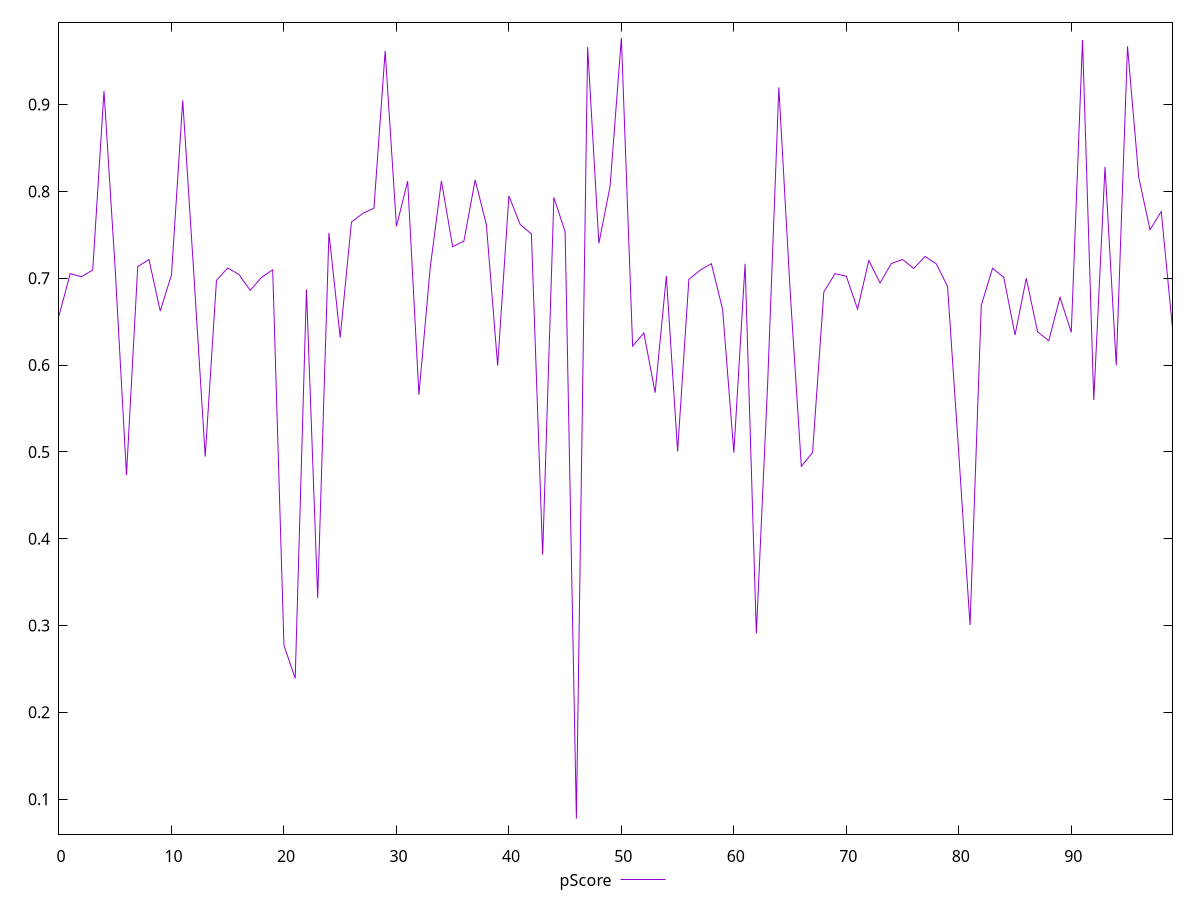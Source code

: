 reset

$pScore <<EOF
0 0.6567833003222746
1 0.7053332586973317
2 0.7016282899261934
3 0.7096262448254684
4 0.9156532495322414
5 0.7095329493292404
6 0.4733309939076647
7 0.7134422680763867
8 0.7214966924003778
9 0.6622134971181499
10 0.7038192563798304
11 0.9049060014106961
12 0.7025397910039282
13 0.49463006882231675
14 0.6975225230161801
15 0.7117595370623071
16 0.7043169348429226
17 0.6860607603007425
18 0.700867519410358
19 0.7096594598362215
20 0.27704874721584116
21 0.23908756079585797
22 0.6871005742403714
23 0.33163404384113504
24 0.7522646869479518
25 0.6317074851920228
26 0.7646390375810499
27 0.7746382842199822
28 0.7806523913723322
29 0.9618954817114782
30 0.7596704060921831
31 0.811930776618329
32 0.5657358254458111
33 0.7117850000621098
34 0.812131223983355
35 0.7363145712895286
36 0.742863116937145
37 0.8131861982684173
38 0.7615969797832042
39 0.5993247774148164
40 0.7948233272336844
41 0.7619874627889117
42 0.7509673130988632
43 0.3815299039706275
44 0.7930523659705906
45 0.7534445268248662
46 0.07770075251465725
47 0.9663221056037742
48 0.7401756098034274
49 0.8063001468508904
50 0.97681865720183
51 0.6217520415755156
52 0.6368719013794072
53 0.5681910291168735
54 0.7025539017643586
55 0.5005855835198266
56 0.6986480562030348
57 0.7092347251179408
58 0.7168092186268165
59 0.6641325546607537
60 0.4990722747853786
61 0.7165769544858777
62 0.29078176580917214
63 0.5772063014841171
64 0.9198769712376581
65 0.6863343625527458
66 0.48330614426489443
67 0.49937864698282525
68 0.6841932153938868
69 0.7053349393601036
70 0.7022696322681774
71 0.6644885167026604
72 0.720493886274035
73 0.6945420821888331
74 0.7169472722623469
75 0.7216330737995964
76 0.7112898633080917
77 0.725062096529205
78 0.7166226363753129
79 0.6904547562017083
80 0.4977745713578226
81 0.30053013225594666
82 0.6688643718585079
83 0.7114859995358223
84 0.7010715618057015
85 0.6345935712070162
86 0.6999849361858947
87 0.6384259575527245
88 0.6280458269288423
89 0.6780171319053451
90 0.6377149970785676
91 0.9744894765665782
92 0.5596874761911403
93 0.8283242073275747
94 0.5996522271384707
95 0.9670578187825299
96 0.8161705331810771
97 0.7558801507115903
98 0.7768281685930916
99 0.6422491459115542
EOF

set key outside below
set xrange [0:99]
set yrange [0.059718394420913784:0.9948010152955735]
set trange [0.059718394420913784:0.9948010152955735]
set terminal svg size 640, 500 enhanced background rgb 'white'
set output "reprap/first-cpu-idle/samples/pages+cached+noexternal+nomedia/pScore/values.svg"

plot $pScore title "pScore" with line

reset
